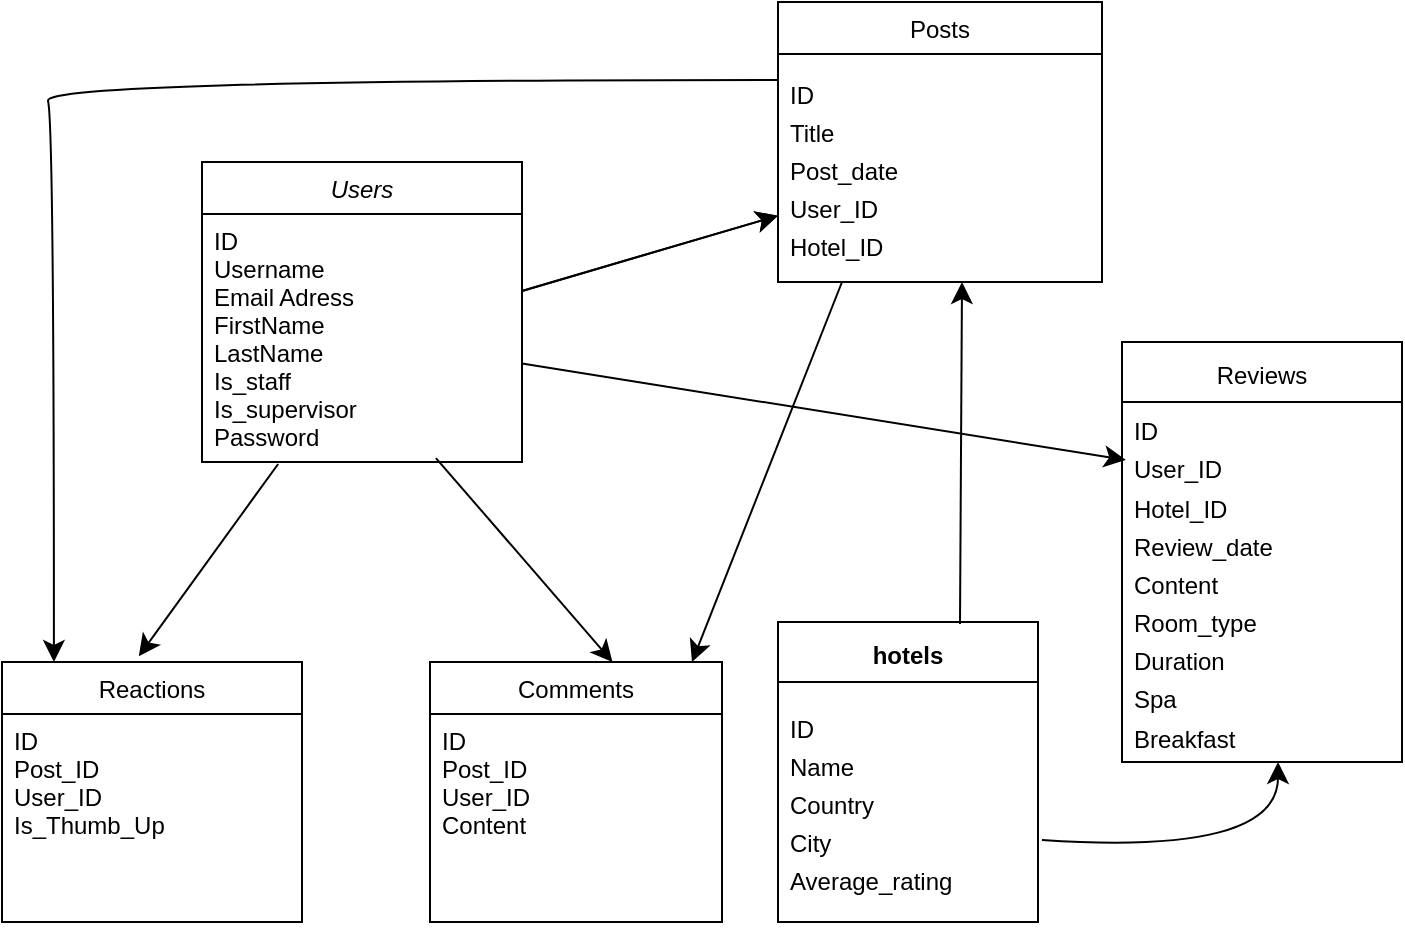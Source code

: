 <mxfile version="22.1.3" type="github">
  <diagram id="C5RBs43oDa-KdzZeNtuy" name="Page-1">
    <mxGraphModel dx="954" dy="692" grid="1" gridSize="10" guides="1" tooltips="1" connect="1" arrows="1" fold="1" page="1" pageScale="1" pageWidth="827" pageHeight="1169" math="0" shadow="0">
      <root>
        <mxCell id="WIyWlLk6GJQsqaUBKTNV-0" />
        <mxCell id="WIyWlLk6GJQsqaUBKTNV-1" parent="WIyWlLk6GJQsqaUBKTNV-0" />
        <mxCell id="zkfFHV4jXpPFQw0GAbJ--0" value="Users" style="swimlane;fontStyle=2;align=center;verticalAlign=top;childLayout=stackLayout;horizontal=1;startSize=26;horizontalStack=0;resizeParent=1;resizeLast=0;collapsible=1;marginBottom=0;rounded=0;shadow=0;strokeWidth=1;" parent="WIyWlLk6GJQsqaUBKTNV-1" vertex="1">
          <mxGeometry x="220" y="110" width="160" height="150" as="geometry">
            <mxRectangle x="230" y="140" width="160" height="26" as="alternateBounds" />
          </mxGeometry>
        </mxCell>
        <mxCell id="zkfFHV4jXpPFQw0GAbJ--1" value="ID&#xa;Username&#xa;Email Adress&#xa;FirstName&#xa;LastName&#xa;Is_staff&#xa;Is_supervisor&#xa;Password" style="text;align=left;verticalAlign=top;spacingLeft=4;spacingRight=4;overflow=hidden;rotatable=0;points=[[0,0.5],[1,0.5]];portConstraint=eastwest;" parent="zkfFHV4jXpPFQw0GAbJ--0" vertex="1">
          <mxGeometry y="26" width="160" height="124" as="geometry" />
        </mxCell>
        <mxCell id="x9mciz4WrEaCpsYEnCLE-6" style="edgeStyle=none;curved=1;rounded=0;orthogonalLoop=1;jettySize=auto;html=1;exitX=1;exitY=1;exitDx=0;exitDy=0;fontSize=12;startSize=8;endSize=8;" edge="1" parent="WIyWlLk6GJQsqaUBKTNV-1" source="zkfFHV4jXpPFQw0GAbJ--6">
          <mxGeometry relative="1" as="geometry">
            <mxPoint x="270" y="490" as="targetPoint" />
          </mxGeometry>
        </mxCell>
        <mxCell id="zkfFHV4jXpPFQw0GAbJ--6" value="Reactions" style="swimlane;fontStyle=0;align=center;verticalAlign=top;childLayout=stackLayout;horizontal=1;startSize=26;horizontalStack=0;resizeParent=1;resizeLast=0;collapsible=1;marginBottom=0;rounded=0;shadow=0;strokeWidth=1;" parent="WIyWlLk6GJQsqaUBKTNV-1" vertex="1">
          <mxGeometry x="120" y="360" width="150" height="130" as="geometry">
            <mxRectangle x="130" y="380" width="160" height="26" as="alternateBounds" />
          </mxGeometry>
        </mxCell>
        <mxCell id="zkfFHV4jXpPFQw0GAbJ--7" value="ID&#xa;Post_ID&#xa;User_ID&#xa;Is_Thumb_Up" style="text;align=left;verticalAlign=top;spacingLeft=4;spacingRight=4;overflow=hidden;rotatable=0;points=[[0,0.5],[1,0.5]];portConstraint=eastwest;" parent="zkfFHV4jXpPFQw0GAbJ--6" vertex="1">
          <mxGeometry y="26" width="150" height="84" as="geometry" />
        </mxCell>
        <mxCell id="zkfFHV4jXpPFQw0GAbJ--13" value="Comments" style="swimlane;fontStyle=0;align=center;verticalAlign=top;childLayout=stackLayout;horizontal=1;startSize=26;horizontalStack=0;resizeParent=1;resizeLast=0;collapsible=1;marginBottom=0;rounded=0;shadow=0;strokeWidth=1;" parent="WIyWlLk6GJQsqaUBKTNV-1" vertex="1">
          <mxGeometry x="334" y="360" width="146" height="130" as="geometry">
            <mxRectangle x="340" y="380" width="170" height="26" as="alternateBounds" />
          </mxGeometry>
        </mxCell>
        <mxCell id="zkfFHV4jXpPFQw0GAbJ--14" value="ID&#xa;Post_ID&#xa;User_ID&#xa;Content&#xa;&#xa;" style="text;align=left;verticalAlign=top;spacingLeft=4;spacingRight=4;overflow=hidden;rotatable=0;points=[[0,0.5],[1,0.5]];portConstraint=eastwest;" parent="zkfFHV4jXpPFQw0GAbJ--13" vertex="1">
          <mxGeometry y="26" width="146" height="104" as="geometry" />
        </mxCell>
        <mxCell id="zkfFHV4jXpPFQw0GAbJ--17" value="Posts" style="swimlane;fontStyle=0;align=center;verticalAlign=top;childLayout=stackLayout;horizontal=1;startSize=26;horizontalStack=0;resizeParent=1;resizeLast=0;collapsible=1;marginBottom=0;rounded=0;shadow=0;strokeWidth=1;" parent="WIyWlLk6GJQsqaUBKTNV-1" vertex="1">
          <mxGeometry x="508" y="30" width="162" height="140" as="geometry">
            <mxRectangle x="550" y="140" width="160" height="26" as="alternateBounds" />
          </mxGeometry>
        </mxCell>
        <mxCell id="x9mciz4WrEaCpsYEnCLE-2" value="&lt;span style=&quot;font-size: 12px;&quot;&gt;ID&lt;br&gt;Title&lt;br&gt;Post_date&lt;br&gt;User_ID&lt;br&gt;Hotel_ID&lt;br&gt;&lt;/span&gt;" style="text;strokeColor=none;fillColor=none;align=left;verticalAlign=middle;spacingLeft=4;spacingRight=4;overflow=hidden;points=[[0,0.5],[1,0.5]];portConstraint=eastwest;rotatable=0;whiteSpace=wrap;html=1;fontSize=16;" vertex="1" parent="zkfFHV4jXpPFQw0GAbJ--17">
          <mxGeometry y="26" width="162" height="114" as="geometry" />
        </mxCell>
        <mxCell id="x9mciz4WrEaCpsYEnCLE-4" value="" style="endArrow=classic;html=1;rounded=0;fontSize=12;startSize=8;endSize=8;curved=1;entryX=0.456;entryY=-0.022;entryDx=0;entryDy=0;entryPerimeter=0;exitX=0.238;exitY=1.008;exitDx=0;exitDy=0;exitPerimeter=0;" edge="1" parent="WIyWlLk6GJQsqaUBKTNV-1" source="zkfFHV4jXpPFQw0GAbJ--1" target="zkfFHV4jXpPFQw0GAbJ--6">
          <mxGeometry width="50" height="50" relative="1" as="geometry">
            <mxPoint x="230" y="330" as="sourcePoint" />
            <mxPoint x="270" y="320" as="targetPoint" />
          </mxGeometry>
        </mxCell>
        <mxCell id="x9mciz4WrEaCpsYEnCLE-5" value="" style="endArrow=classic;html=1;rounded=0;fontSize=12;startSize=8;endSize=8;curved=1;exitX=0.731;exitY=0.984;exitDx=0;exitDy=0;exitPerimeter=0;entryX=0.625;entryY=0;entryDx=0;entryDy=0;entryPerimeter=0;" edge="1" parent="WIyWlLk6GJQsqaUBKTNV-1" source="zkfFHV4jXpPFQw0GAbJ--1" target="zkfFHV4jXpPFQw0GAbJ--13">
          <mxGeometry width="50" height="50" relative="1" as="geometry">
            <mxPoint x="370" y="310" as="sourcePoint" />
            <mxPoint x="430" y="350" as="targetPoint" />
          </mxGeometry>
        </mxCell>
        <mxCell id="x9mciz4WrEaCpsYEnCLE-12" value="&lt;span style=&quot;font-size: 12px;&quot;&gt;hotels&lt;/span&gt;" style="swimlane;whiteSpace=wrap;html=1;fontSize=16;startSize=30;" vertex="1" parent="WIyWlLk6GJQsqaUBKTNV-1">
          <mxGeometry x="508" y="340" width="130" height="150" as="geometry" />
        </mxCell>
        <mxCell id="x9mciz4WrEaCpsYEnCLE-18" value="&lt;span style=&quot;font-size: 12px;&quot;&gt;ID&lt;br&gt;Name&lt;br&gt;Country&lt;br&gt;City&amp;nbsp;&lt;br&gt;Average_rating&lt;br&gt;&lt;/span&gt;" style="text;strokeColor=none;fillColor=none;align=left;verticalAlign=middle;spacingLeft=4;spacingRight=4;overflow=hidden;points=[[0,0.5],[1,0.5]];portConstraint=eastwest;rotatable=0;whiteSpace=wrap;html=1;fontSize=16;" vertex="1" parent="x9mciz4WrEaCpsYEnCLE-12">
          <mxGeometry y="30" width="130" height="120" as="geometry" />
        </mxCell>
        <mxCell id="x9mciz4WrEaCpsYEnCLE-14" value="&lt;span style=&quot;font-size: 12px;&quot;&gt;Reviews&lt;/span&gt;" style="swimlane;fontStyle=0;childLayout=stackLayout;horizontal=1;startSize=30;horizontalStack=0;resizeParent=1;resizeParentMax=0;resizeLast=0;collapsible=1;marginBottom=0;whiteSpace=wrap;html=1;fontSize=16;" vertex="1" parent="WIyWlLk6GJQsqaUBKTNV-1">
          <mxGeometry x="680" y="200" width="140" height="210" as="geometry">
            <mxRectangle x="680" y="200" width="90" height="30" as="alternateBounds" />
          </mxGeometry>
        </mxCell>
        <mxCell id="x9mciz4WrEaCpsYEnCLE-22" value="&lt;font style=&quot;font-size: 12px;&quot;&gt;ID&lt;br&gt;User_ID&lt;br&gt;Hotel_ID&lt;br&gt;Review_date&lt;br&gt;Content&lt;br&gt;Room_type&lt;br&gt;Duration&lt;br&gt;Spa&lt;br&gt;Breakfast&lt;/font&gt;" style="text;strokeColor=none;fillColor=none;align=left;verticalAlign=middle;spacingLeft=4;spacingRight=4;overflow=hidden;points=[[0,0.5],[1,0.5]];portConstraint=eastwest;rotatable=0;whiteSpace=wrap;html=1;fontSize=16;" vertex="1" parent="x9mciz4WrEaCpsYEnCLE-14">
          <mxGeometry y="30" width="140" height="180" as="geometry" />
        </mxCell>
        <mxCell id="x9mciz4WrEaCpsYEnCLE-23" value="" style="endArrow=classic;html=1;rounded=0;fontSize=12;startSize=8;endSize=8;curved=1;exitX=0.7;exitY=0.007;exitDx=0;exitDy=0;exitPerimeter=0;" edge="1" parent="WIyWlLk6GJQsqaUBKTNV-1" source="x9mciz4WrEaCpsYEnCLE-12">
          <mxGeometry width="50" height="50" relative="1" as="geometry">
            <mxPoint x="600" y="330" as="sourcePoint" />
            <mxPoint x="600" y="170" as="targetPoint" />
          </mxGeometry>
        </mxCell>
        <mxCell id="x9mciz4WrEaCpsYEnCLE-24" value="" style="edgeStyle=none;curved=1;rounded=0;orthogonalLoop=1;jettySize=auto;html=1;fontSize=12;startSize=8;endSize=8;" edge="1" parent="WIyWlLk6GJQsqaUBKTNV-1" source="zkfFHV4jXpPFQw0GAbJ--1" target="x9mciz4WrEaCpsYEnCLE-2">
          <mxGeometry relative="1" as="geometry" />
        </mxCell>
        <mxCell id="x9mciz4WrEaCpsYEnCLE-25" value="" style="edgeStyle=none;curved=1;rounded=0;orthogonalLoop=1;jettySize=auto;html=1;fontSize=12;startSize=8;endSize=8;" edge="1" parent="WIyWlLk6GJQsqaUBKTNV-1" source="zkfFHV4jXpPFQw0GAbJ--1" target="x9mciz4WrEaCpsYEnCLE-2">
          <mxGeometry relative="1" as="geometry" />
        </mxCell>
        <mxCell id="x9mciz4WrEaCpsYEnCLE-26" value="" style="endArrow=classic;html=1;rounded=0;fontSize=12;startSize=8;endSize=8;curved=1;entryX=0.014;entryY=0.161;entryDx=0;entryDy=0;entryPerimeter=0;" edge="1" parent="WIyWlLk6GJQsqaUBKTNV-1" source="zkfFHV4jXpPFQw0GAbJ--1" target="x9mciz4WrEaCpsYEnCLE-22">
          <mxGeometry width="50" height="50" relative="1" as="geometry">
            <mxPoint x="370" y="310" as="sourcePoint" />
            <mxPoint x="420" y="260" as="targetPoint" />
          </mxGeometry>
        </mxCell>
        <mxCell id="x9mciz4WrEaCpsYEnCLE-27" value="" style="endArrow=classic;html=1;rounded=0;fontSize=12;startSize=8;endSize=8;curved=1;" edge="1" parent="WIyWlLk6GJQsqaUBKTNV-1">
          <mxGeometry width="50" height="50" relative="1" as="geometry">
            <mxPoint x="540" y="170" as="sourcePoint" />
            <mxPoint x="465" y="360" as="targetPoint" />
          </mxGeometry>
        </mxCell>
        <mxCell id="x9mciz4WrEaCpsYEnCLE-29" value="" style="endArrow=classic;html=1;rounded=0;fontSize=12;startSize=8;endSize=8;curved=1;entryX=0.173;entryY=0;entryDx=0;entryDy=0;entryPerimeter=0;exitX=0;exitY=0.114;exitDx=0;exitDy=0;exitPerimeter=0;" edge="1" parent="WIyWlLk6GJQsqaUBKTNV-1" source="x9mciz4WrEaCpsYEnCLE-2" target="zkfFHV4jXpPFQw0GAbJ--6">
          <mxGeometry width="50" height="50" relative="1" as="geometry">
            <mxPoint x="150" y="30" as="sourcePoint" />
            <mxPoint x="120" y="210" as="targetPoint" />
            <Array as="points">
              <mxPoint x="140" y="69" />
              <mxPoint x="146" y="90" />
            </Array>
          </mxGeometry>
        </mxCell>
        <mxCell id="x9mciz4WrEaCpsYEnCLE-31" value="" style="endArrow=classic;html=1;rounded=0;fontSize=12;startSize=8;endSize=8;curved=1;entryX=0.479;entryY=1.017;entryDx=0;entryDy=0;entryPerimeter=0;exitX=1.015;exitY=0.658;exitDx=0;exitDy=0;exitPerimeter=0;" edge="1" parent="WIyWlLk6GJQsqaUBKTNV-1" source="x9mciz4WrEaCpsYEnCLE-18">
          <mxGeometry width="50" height="50" relative="1" as="geometry">
            <mxPoint x="650" y="450.94" as="sourcePoint" />
            <mxPoint x="758.02" y="410.0" as="targetPoint" />
            <Array as="points">
              <mxPoint x="757.96" y="456.94" />
            </Array>
          </mxGeometry>
        </mxCell>
      </root>
    </mxGraphModel>
  </diagram>
</mxfile>

